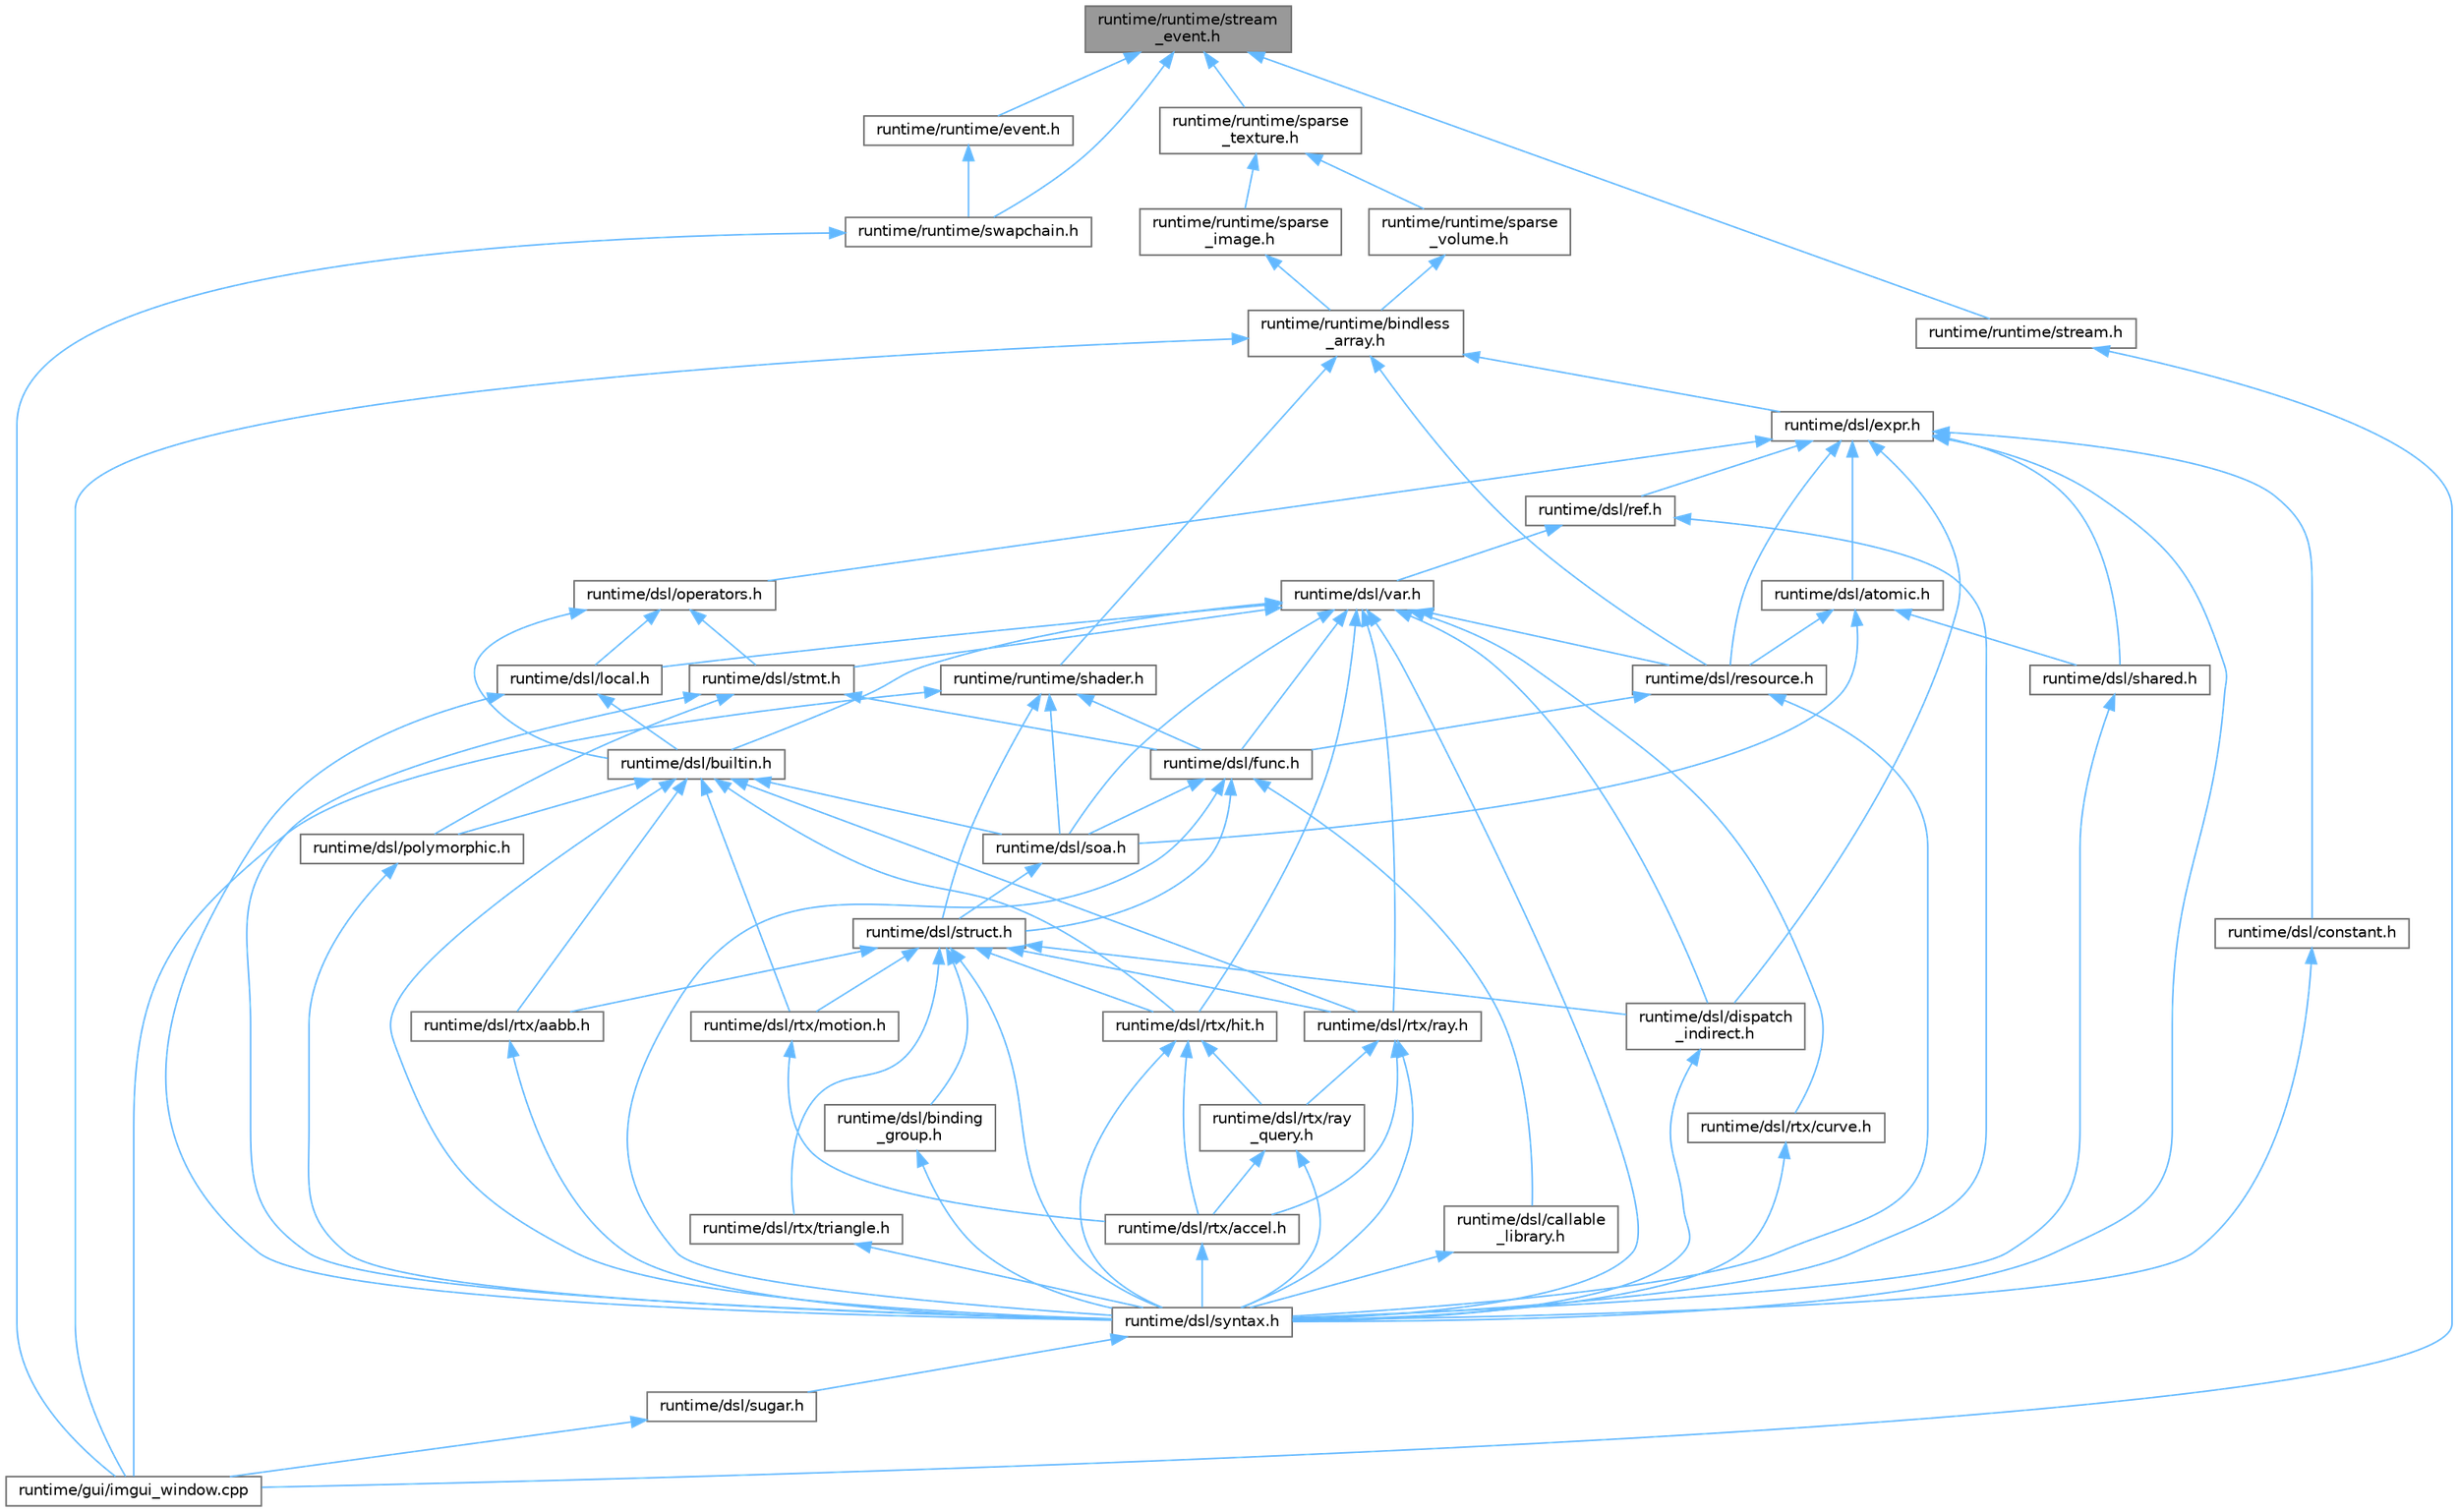 digraph "runtime/runtime/stream_event.h"
{
 // LATEX_PDF_SIZE
  bgcolor="transparent";
  edge [fontname=Helvetica,fontsize=10,labelfontname=Helvetica,labelfontsize=10];
  node [fontname=Helvetica,fontsize=10,shape=box,height=0.2,width=0.4];
  Node1 [id="Node000001",label="runtime/runtime/stream\l_event.h",height=0.2,width=0.4,color="gray40", fillcolor="grey60", style="filled", fontcolor="black",tooltip=" "];
  Node1 -> Node2 [id="edge1_Node000001_Node000002",dir="back",color="steelblue1",style="solid",tooltip=" "];
  Node2 [id="Node000002",label="runtime/runtime/event.h",height=0.2,width=0.4,color="grey40", fillcolor="white", style="filled",URL="$event_8h.html",tooltip=" "];
  Node2 -> Node3 [id="edge2_Node000002_Node000003",dir="back",color="steelblue1",style="solid",tooltip=" "];
  Node3 [id="Node000003",label="runtime/runtime/swapchain.h",height=0.2,width=0.4,color="grey40", fillcolor="white", style="filled",URL="$swapchain_8h.html",tooltip=" "];
  Node3 -> Node4 [id="edge3_Node000003_Node000004",dir="back",color="steelblue1",style="solid",tooltip=" "];
  Node4 [id="Node000004",label="runtime/gui/imgui_window.cpp",height=0.2,width=0.4,color="grey40", fillcolor="white", style="filled",URL="$imgui__window_8cpp.html",tooltip=" "];
  Node1 -> Node5 [id="edge4_Node000001_Node000005",dir="back",color="steelblue1",style="solid",tooltip=" "];
  Node5 [id="Node000005",label="runtime/runtime/sparse\l_texture.h",height=0.2,width=0.4,color="grey40", fillcolor="white", style="filled",URL="$sparse__texture_8h.html",tooltip=" "];
  Node5 -> Node6 [id="edge5_Node000005_Node000006",dir="back",color="steelblue1",style="solid",tooltip=" "];
  Node6 [id="Node000006",label="runtime/runtime/sparse\l_image.h",height=0.2,width=0.4,color="grey40", fillcolor="white", style="filled",URL="$sparse__image_8h.html",tooltip=" "];
  Node6 -> Node7 [id="edge6_Node000006_Node000007",dir="back",color="steelblue1",style="solid",tooltip=" "];
  Node7 [id="Node000007",label="runtime/runtime/bindless\l_array.h",height=0.2,width=0.4,color="grey40", fillcolor="white", style="filled",URL="$bindless__array_8h.html",tooltip=" "];
  Node7 -> Node8 [id="edge7_Node000007_Node000008",dir="back",color="steelblue1",style="solid",tooltip=" "];
  Node8 [id="Node000008",label="runtime/dsl/expr.h",height=0.2,width=0.4,color="grey40", fillcolor="white", style="filled",URL="$expr_8h.html",tooltip=" "];
  Node8 -> Node9 [id="edge8_Node000008_Node000009",dir="back",color="steelblue1",style="solid",tooltip=" "];
  Node9 [id="Node000009",label="runtime/dsl/atomic.h",height=0.2,width=0.4,color="grey40", fillcolor="white", style="filled",URL="$dsl_2atomic_8h.html",tooltip=" "];
  Node9 -> Node10 [id="edge9_Node000009_Node000010",dir="back",color="steelblue1",style="solid",tooltip=" "];
  Node10 [id="Node000010",label="runtime/dsl/resource.h",height=0.2,width=0.4,color="grey40", fillcolor="white", style="filled",URL="$dsl_2resource_8h.html",tooltip=" "];
  Node10 -> Node11 [id="edge10_Node000010_Node000011",dir="back",color="steelblue1",style="solid",tooltip=" "];
  Node11 [id="Node000011",label="runtime/dsl/func.h",height=0.2,width=0.4,color="grey40", fillcolor="white", style="filled",URL="$func_8h.html",tooltip=" "];
  Node11 -> Node12 [id="edge11_Node000011_Node000012",dir="back",color="steelblue1",style="solid",tooltip=" "];
  Node12 [id="Node000012",label="runtime/dsl/callable\l_library.h",height=0.2,width=0.4,color="grey40", fillcolor="white", style="filled",URL="$dsl_2callable__library_8h.html",tooltip=" "];
  Node12 -> Node13 [id="edge12_Node000012_Node000013",dir="back",color="steelblue1",style="solid",tooltip=" "];
  Node13 [id="Node000013",label="runtime/dsl/syntax.h",height=0.2,width=0.4,color="grey40", fillcolor="white", style="filled",URL="$syntax_8h.html",tooltip=" "];
  Node13 -> Node14 [id="edge13_Node000013_Node000014",dir="back",color="steelblue1",style="solid",tooltip=" "];
  Node14 [id="Node000014",label="runtime/dsl/sugar.h",height=0.2,width=0.4,color="grey40", fillcolor="white", style="filled",URL="$sugar_8h.html",tooltip=" "];
  Node14 -> Node4 [id="edge14_Node000014_Node000004",dir="back",color="steelblue1",style="solid",tooltip=" "];
  Node11 -> Node15 [id="edge15_Node000011_Node000015",dir="back",color="steelblue1",style="solid",tooltip=" "];
  Node15 [id="Node000015",label="runtime/dsl/soa.h",height=0.2,width=0.4,color="grey40", fillcolor="white", style="filled",URL="$soa_8h.html",tooltip=" "];
  Node15 -> Node16 [id="edge16_Node000015_Node000016",dir="back",color="steelblue1",style="solid",tooltip=" "];
  Node16 [id="Node000016",label="runtime/dsl/struct.h",height=0.2,width=0.4,color="grey40", fillcolor="white", style="filled",URL="$struct_8h.html",tooltip=" "];
  Node16 -> Node17 [id="edge17_Node000016_Node000017",dir="back",color="steelblue1",style="solid",tooltip=" "];
  Node17 [id="Node000017",label="runtime/dsl/binding\l_group.h",height=0.2,width=0.4,color="grey40", fillcolor="white", style="filled",URL="$binding__group_8h.html",tooltip=" "];
  Node17 -> Node13 [id="edge18_Node000017_Node000013",dir="back",color="steelblue1",style="solid",tooltip=" "];
  Node16 -> Node18 [id="edge19_Node000016_Node000018",dir="back",color="steelblue1",style="solid",tooltip=" "];
  Node18 [id="Node000018",label="runtime/dsl/dispatch\l_indirect.h",height=0.2,width=0.4,color="grey40", fillcolor="white", style="filled",URL="$dispatch__indirect_8h.html",tooltip=" "];
  Node18 -> Node13 [id="edge20_Node000018_Node000013",dir="back",color="steelblue1",style="solid",tooltip=" "];
  Node16 -> Node19 [id="edge21_Node000016_Node000019",dir="back",color="steelblue1",style="solid",tooltip=" "];
  Node19 [id="Node000019",label="runtime/dsl/rtx/aabb.h",height=0.2,width=0.4,color="grey40", fillcolor="white", style="filled",URL="$dsl_2rtx_2aabb_8h.html",tooltip=" "];
  Node19 -> Node13 [id="edge22_Node000019_Node000013",dir="back",color="steelblue1",style="solid",tooltip=" "];
  Node16 -> Node20 [id="edge23_Node000016_Node000020",dir="back",color="steelblue1",style="solid",tooltip=" "];
  Node20 [id="Node000020",label="runtime/dsl/rtx/hit.h",height=0.2,width=0.4,color="grey40", fillcolor="white", style="filled",URL="$dsl_2rtx_2hit_8h.html",tooltip=" "];
  Node20 -> Node21 [id="edge24_Node000020_Node000021",dir="back",color="steelblue1",style="solid",tooltip=" "];
  Node21 [id="Node000021",label="runtime/dsl/rtx/accel.h",height=0.2,width=0.4,color="grey40", fillcolor="white", style="filled",URL="$dsl_2rtx_2accel_8h.html",tooltip=" "];
  Node21 -> Node13 [id="edge25_Node000021_Node000013",dir="back",color="steelblue1",style="solid",tooltip=" "];
  Node20 -> Node22 [id="edge26_Node000020_Node000022",dir="back",color="steelblue1",style="solid",tooltip=" "];
  Node22 [id="Node000022",label="runtime/dsl/rtx/ray\l_query.h",height=0.2,width=0.4,color="grey40", fillcolor="white", style="filled",URL="$ray__query_8h.html",tooltip=" "];
  Node22 -> Node21 [id="edge27_Node000022_Node000021",dir="back",color="steelblue1",style="solid",tooltip=" "];
  Node22 -> Node13 [id="edge28_Node000022_Node000013",dir="back",color="steelblue1",style="solid",tooltip=" "];
  Node20 -> Node13 [id="edge29_Node000020_Node000013",dir="back",color="steelblue1",style="solid",tooltip=" "];
  Node16 -> Node23 [id="edge30_Node000016_Node000023",dir="back",color="steelblue1",style="solid",tooltip=" "];
  Node23 [id="Node000023",label="runtime/dsl/rtx/motion.h",height=0.2,width=0.4,color="grey40", fillcolor="white", style="filled",URL="$motion_8h.html",tooltip=" "];
  Node23 -> Node21 [id="edge31_Node000023_Node000021",dir="back",color="steelblue1",style="solid",tooltip=" "];
  Node16 -> Node24 [id="edge32_Node000016_Node000024",dir="back",color="steelblue1",style="solid",tooltip=" "];
  Node24 [id="Node000024",label="runtime/dsl/rtx/ray.h",height=0.2,width=0.4,color="grey40", fillcolor="white", style="filled",URL="$dsl_2rtx_2ray_8h.html",tooltip=" "];
  Node24 -> Node21 [id="edge33_Node000024_Node000021",dir="back",color="steelblue1",style="solid",tooltip=" "];
  Node24 -> Node22 [id="edge34_Node000024_Node000022",dir="back",color="steelblue1",style="solid",tooltip=" "];
  Node24 -> Node13 [id="edge35_Node000024_Node000013",dir="back",color="steelblue1",style="solid",tooltip=" "];
  Node16 -> Node25 [id="edge36_Node000016_Node000025",dir="back",color="steelblue1",style="solid",tooltip=" "];
  Node25 [id="Node000025",label="runtime/dsl/rtx/triangle.h",height=0.2,width=0.4,color="grey40", fillcolor="white", style="filled",URL="$dsl_2rtx_2triangle_8h.html",tooltip=" "];
  Node25 -> Node13 [id="edge37_Node000025_Node000013",dir="back",color="steelblue1",style="solid",tooltip=" "];
  Node16 -> Node13 [id="edge38_Node000016_Node000013",dir="back",color="steelblue1",style="solid",tooltip=" "];
  Node11 -> Node16 [id="edge39_Node000011_Node000016",dir="back",color="steelblue1",style="solid",tooltip=" "];
  Node11 -> Node13 [id="edge40_Node000011_Node000013",dir="back",color="steelblue1",style="solid",tooltip=" "];
  Node10 -> Node13 [id="edge41_Node000010_Node000013",dir="back",color="steelblue1",style="solid",tooltip=" "];
  Node9 -> Node26 [id="edge42_Node000009_Node000026",dir="back",color="steelblue1",style="solid",tooltip=" "];
  Node26 [id="Node000026",label="runtime/dsl/shared.h",height=0.2,width=0.4,color="grey40", fillcolor="white", style="filled",URL="$shared_8h.html",tooltip=" "];
  Node26 -> Node13 [id="edge43_Node000026_Node000013",dir="back",color="steelblue1",style="solid",tooltip=" "];
  Node9 -> Node15 [id="edge44_Node000009_Node000015",dir="back",color="steelblue1",style="solid",tooltip=" "];
  Node8 -> Node27 [id="edge45_Node000008_Node000027",dir="back",color="steelblue1",style="solid",tooltip=" "];
  Node27 [id="Node000027",label="runtime/dsl/constant.h",height=0.2,width=0.4,color="grey40", fillcolor="white", style="filled",URL="$constant_8h.html",tooltip=" "];
  Node27 -> Node13 [id="edge46_Node000027_Node000013",dir="back",color="steelblue1",style="solid",tooltip=" "];
  Node8 -> Node18 [id="edge47_Node000008_Node000018",dir="back",color="steelblue1",style="solid",tooltip=" "];
  Node8 -> Node28 [id="edge48_Node000008_Node000028",dir="back",color="steelblue1",style="solid",tooltip=" "];
  Node28 [id="Node000028",label="runtime/dsl/operators.h",height=0.2,width=0.4,color="grey40", fillcolor="white", style="filled",URL="$operators_8h.html",tooltip=" "];
  Node28 -> Node29 [id="edge49_Node000028_Node000029",dir="back",color="steelblue1",style="solid",tooltip=" "];
  Node29 [id="Node000029",label="runtime/dsl/builtin.h",height=0.2,width=0.4,color="grey40", fillcolor="white", style="filled",URL="$builtin_8h.html",tooltip=" "];
  Node29 -> Node30 [id="edge50_Node000029_Node000030",dir="back",color="steelblue1",style="solid",tooltip=" "];
  Node30 [id="Node000030",label="runtime/dsl/polymorphic.h",height=0.2,width=0.4,color="grey40", fillcolor="white", style="filled",URL="$polymorphic_8h.html",tooltip=" "];
  Node30 -> Node13 [id="edge51_Node000030_Node000013",dir="back",color="steelblue1",style="solid",tooltip=" "];
  Node29 -> Node19 [id="edge52_Node000029_Node000019",dir="back",color="steelblue1",style="solid",tooltip=" "];
  Node29 -> Node20 [id="edge53_Node000029_Node000020",dir="back",color="steelblue1",style="solid",tooltip=" "];
  Node29 -> Node23 [id="edge54_Node000029_Node000023",dir="back",color="steelblue1",style="solid",tooltip=" "];
  Node29 -> Node24 [id="edge55_Node000029_Node000024",dir="back",color="steelblue1",style="solid",tooltip=" "];
  Node29 -> Node15 [id="edge56_Node000029_Node000015",dir="back",color="steelblue1",style="solid",tooltip=" "];
  Node29 -> Node13 [id="edge57_Node000029_Node000013",dir="back",color="steelblue1",style="solid",tooltip=" "];
  Node28 -> Node31 [id="edge58_Node000028_Node000031",dir="back",color="steelblue1",style="solid",tooltip=" "];
  Node31 [id="Node000031",label="runtime/dsl/local.h",height=0.2,width=0.4,color="grey40", fillcolor="white", style="filled",URL="$local_8h.html",tooltip=" "];
  Node31 -> Node29 [id="edge59_Node000031_Node000029",dir="back",color="steelblue1",style="solid",tooltip=" "];
  Node31 -> Node13 [id="edge60_Node000031_Node000013",dir="back",color="steelblue1",style="solid",tooltip=" "];
  Node28 -> Node32 [id="edge61_Node000028_Node000032",dir="back",color="steelblue1",style="solid",tooltip=" "];
  Node32 [id="Node000032",label="runtime/dsl/stmt.h",height=0.2,width=0.4,color="grey40", fillcolor="white", style="filled",URL="$stmt_8h.html",tooltip=" "];
  Node32 -> Node11 [id="edge62_Node000032_Node000011",dir="back",color="steelblue1",style="solid",tooltip=" "];
  Node32 -> Node30 [id="edge63_Node000032_Node000030",dir="back",color="steelblue1",style="solid",tooltip=" "];
  Node32 -> Node13 [id="edge64_Node000032_Node000013",dir="back",color="steelblue1",style="solid",tooltip=" "];
  Node8 -> Node33 [id="edge65_Node000008_Node000033",dir="back",color="steelblue1",style="solid",tooltip=" "];
  Node33 [id="Node000033",label="runtime/dsl/ref.h",height=0.2,width=0.4,color="grey40", fillcolor="white", style="filled",URL="$ref_8h.html",tooltip=" "];
  Node33 -> Node13 [id="edge66_Node000033_Node000013",dir="back",color="steelblue1",style="solid",tooltip=" "];
  Node33 -> Node34 [id="edge67_Node000033_Node000034",dir="back",color="steelblue1",style="solid",tooltip=" "];
  Node34 [id="Node000034",label="runtime/dsl/var.h",height=0.2,width=0.4,color="grey40", fillcolor="white", style="filled",URL="$var_8h.html",tooltip=" "];
  Node34 -> Node29 [id="edge68_Node000034_Node000029",dir="back",color="steelblue1",style="solid",tooltip=" "];
  Node34 -> Node18 [id="edge69_Node000034_Node000018",dir="back",color="steelblue1",style="solid",tooltip=" "];
  Node34 -> Node11 [id="edge70_Node000034_Node000011",dir="back",color="steelblue1",style="solid",tooltip=" "];
  Node34 -> Node31 [id="edge71_Node000034_Node000031",dir="back",color="steelblue1",style="solid",tooltip=" "];
  Node34 -> Node10 [id="edge72_Node000034_Node000010",dir="back",color="steelblue1",style="solid",tooltip=" "];
  Node34 -> Node35 [id="edge73_Node000034_Node000035",dir="back",color="steelblue1",style="solid",tooltip=" "];
  Node35 [id="Node000035",label="runtime/dsl/rtx/curve.h",height=0.2,width=0.4,color="grey40", fillcolor="white", style="filled",URL="$dsl_2rtx_2curve_8h.html",tooltip=" "];
  Node35 -> Node13 [id="edge74_Node000035_Node000013",dir="back",color="steelblue1",style="solid",tooltip=" "];
  Node34 -> Node20 [id="edge75_Node000034_Node000020",dir="back",color="steelblue1",style="solid",tooltip=" "];
  Node34 -> Node24 [id="edge76_Node000034_Node000024",dir="back",color="steelblue1",style="solid",tooltip=" "];
  Node34 -> Node15 [id="edge77_Node000034_Node000015",dir="back",color="steelblue1",style="solid",tooltip=" "];
  Node34 -> Node32 [id="edge78_Node000034_Node000032",dir="back",color="steelblue1",style="solid",tooltip=" "];
  Node34 -> Node13 [id="edge79_Node000034_Node000013",dir="back",color="steelblue1",style="solid",tooltip=" "];
  Node8 -> Node10 [id="edge80_Node000008_Node000010",dir="back",color="steelblue1",style="solid",tooltip=" "];
  Node8 -> Node26 [id="edge81_Node000008_Node000026",dir="back",color="steelblue1",style="solid",tooltip=" "];
  Node8 -> Node13 [id="edge82_Node000008_Node000013",dir="back",color="steelblue1",style="solid",tooltip=" "];
  Node7 -> Node10 [id="edge83_Node000007_Node000010",dir="back",color="steelblue1",style="solid",tooltip=" "];
  Node7 -> Node4 [id="edge84_Node000007_Node000004",dir="back",color="steelblue1",style="solid",tooltip=" "];
  Node7 -> Node36 [id="edge85_Node000007_Node000036",dir="back",color="steelblue1",style="solid",tooltip=" "];
  Node36 [id="Node000036",label="runtime/runtime/shader.h",height=0.2,width=0.4,color="grey40", fillcolor="white", style="filled",URL="$shader_8h.html",tooltip=" "];
  Node36 -> Node11 [id="edge86_Node000036_Node000011",dir="back",color="steelblue1",style="solid",tooltip=" "];
  Node36 -> Node15 [id="edge87_Node000036_Node000015",dir="back",color="steelblue1",style="solid",tooltip=" "];
  Node36 -> Node16 [id="edge88_Node000036_Node000016",dir="back",color="steelblue1",style="solid",tooltip=" "];
  Node36 -> Node4 [id="edge89_Node000036_Node000004",dir="back",color="steelblue1",style="solid",tooltip=" "];
  Node5 -> Node37 [id="edge90_Node000005_Node000037",dir="back",color="steelblue1",style="solid",tooltip=" "];
  Node37 [id="Node000037",label="runtime/runtime/sparse\l_volume.h",height=0.2,width=0.4,color="grey40", fillcolor="white", style="filled",URL="$sparse__volume_8h.html",tooltip=" "];
  Node37 -> Node7 [id="edge91_Node000037_Node000007",dir="back",color="steelblue1",style="solid",tooltip=" "];
  Node1 -> Node38 [id="edge92_Node000001_Node000038",dir="back",color="steelblue1",style="solid",tooltip=" "];
  Node38 [id="Node000038",label="runtime/runtime/stream.h",height=0.2,width=0.4,color="grey40", fillcolor="white", style="filled",URL="$stream_8h.html",tooltip=" "];
  Node38 -> Node4 [id="edge93_Node000038_Node000004",dir="back",color="steelblue1",style="solid",tooltip=" "];
  Node1 -> Node3 [id="edge94_Node000001_Node000003",dir="back",color="steelblue1",style="solid",tooltip=" "];
}
